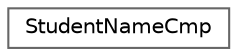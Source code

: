 digraph "Graphical Class Hierarchy"
{
 // LATEX_PDF_SIZE
  bgcolor="transparent";
  edge [fontname=Helvetica,fontsize=10,labelfontname=Helvetica,labelfontsize=10];
  node [fontname=Helvetica,fontsize=10,shape=box,height=0.2,width=0.4];
  rankdir="LR";
  Node0 [label="StudentNameCmp",height=0.2,width=0.4,color="grey40", fillcolor="white", style="filled",URL="$struct_student_name_cmp.html",tooltip=" "];
}
